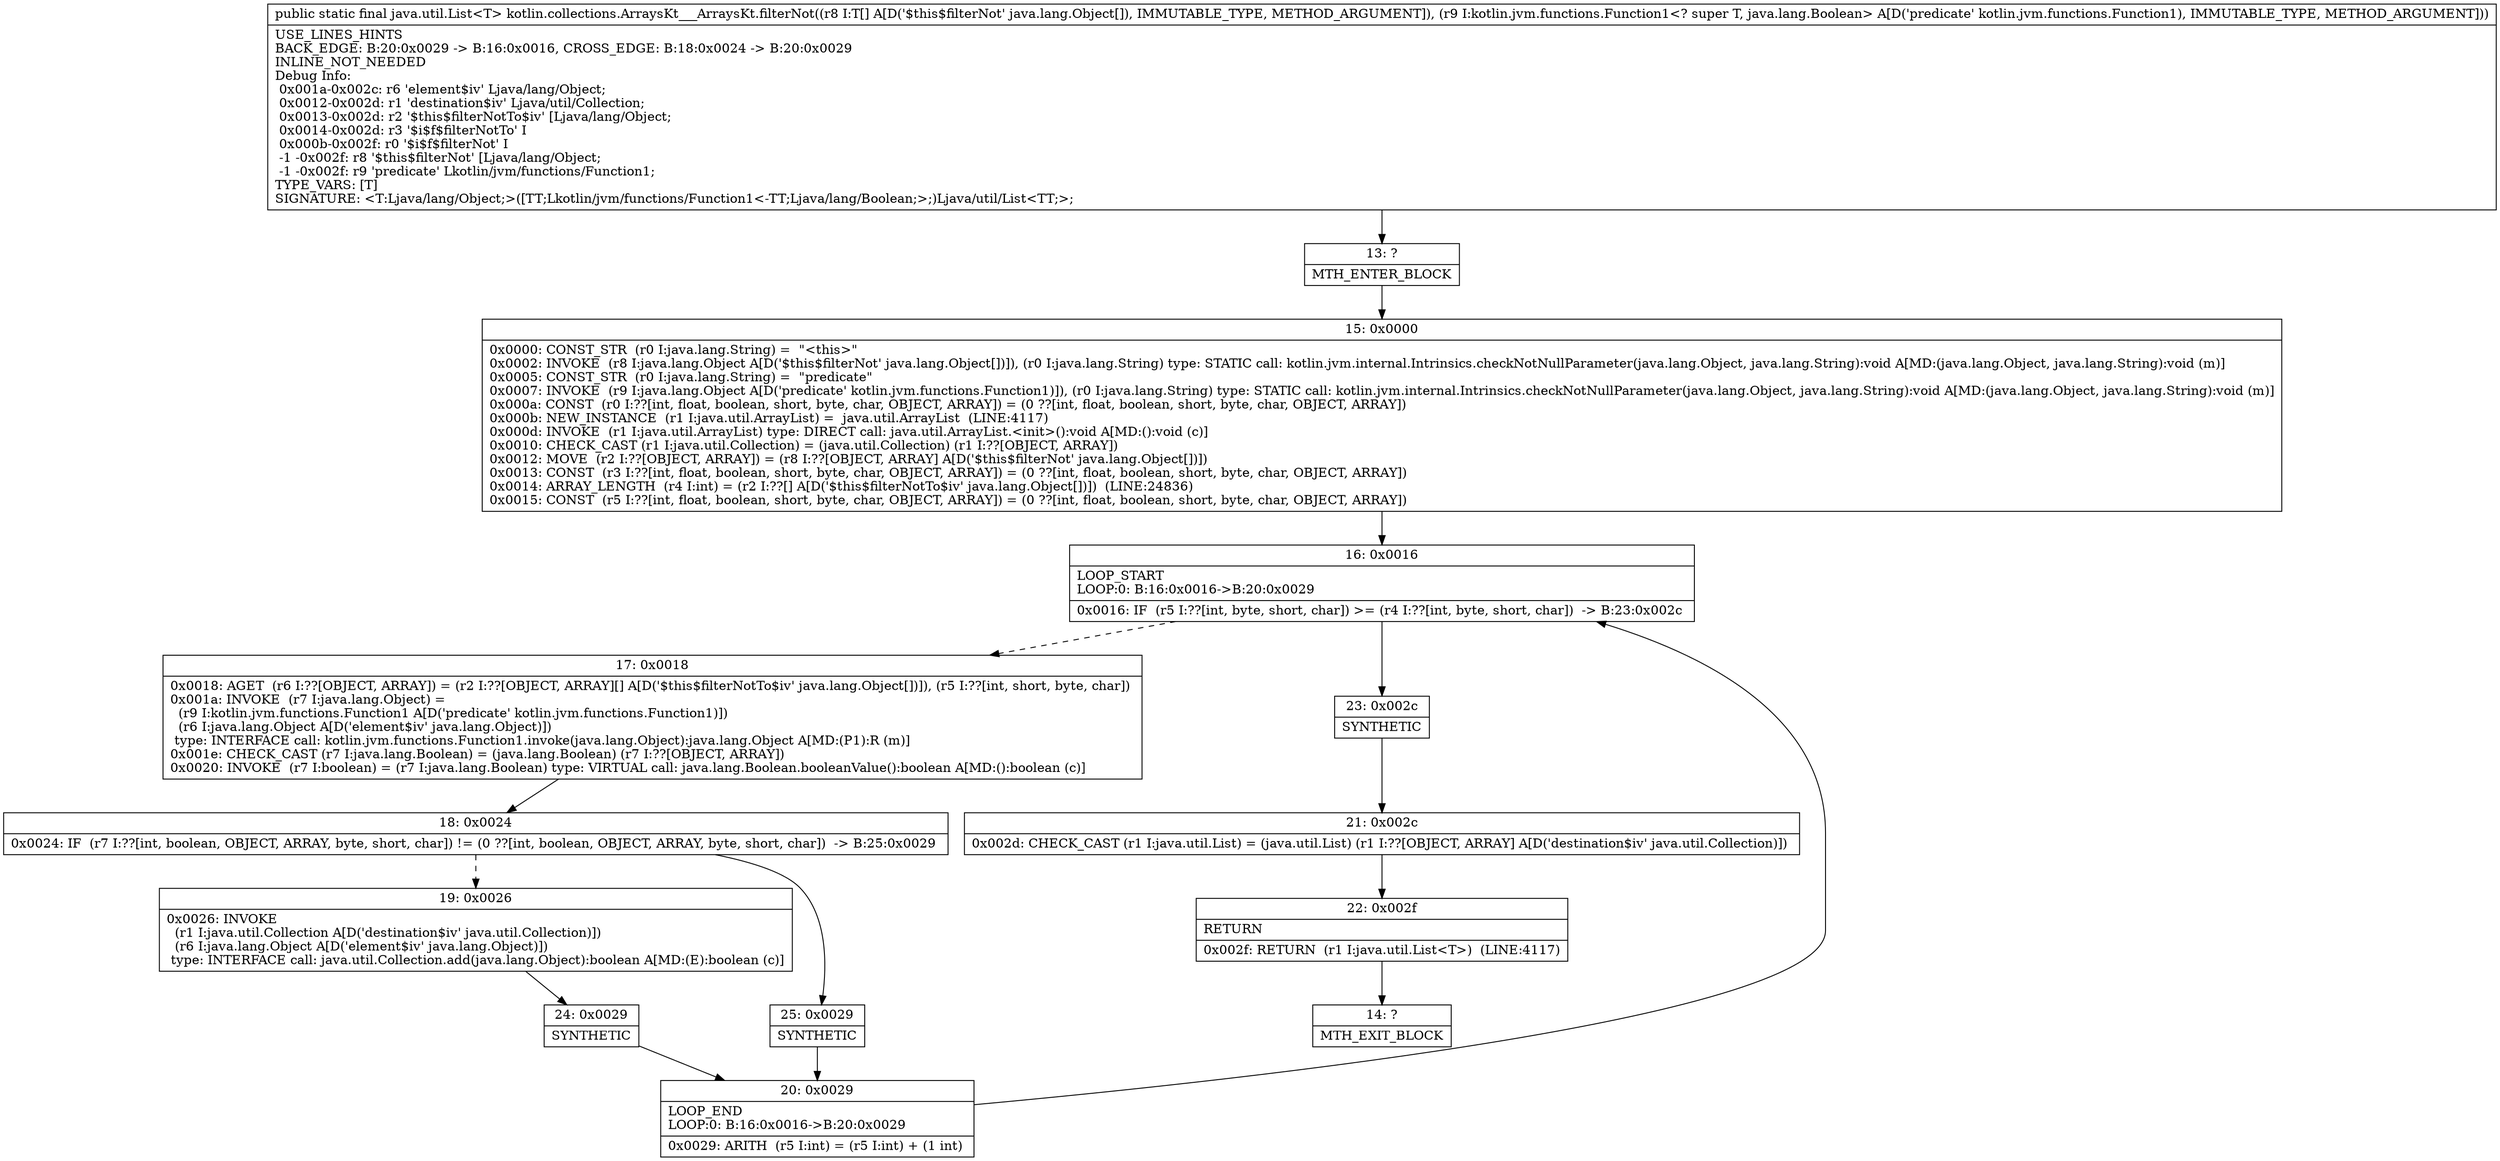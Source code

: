 digraph "CFG forkotlin.collections.ArraysKt___ArraysKt.filterNot([Ljava\/lang\/Object;Lkotlin\/jvm\/functions\/Function1;)Ljava\/util\/List;" {
Node_13 [shape=record,label="{13\:\ ?|MTH_ENTER_BLOCK\l}"];
Node_15 [shape=record,label="{15\:\ 0x0000|0x0000: CONST_STR  (r0 I:java.lang.String) =  \"\<this\>\" \l0x0002: INVOKE  (r8 I:java.lang.Object A[D('$this$filterNot' java.lang.Object[])]), (r0 I:java.lang.String) type: STATIC call: kotlin.jvm.internal.Intrinsics.checkNotNullParameter(java.lang.Object, java.lang.String):void A[MD:(java.lang.Object, java.lang.String):void (m)]\l0x0005: CONST_STR  (r0 I:java.lang.String) =  \"predicate\" \l0x0007: INVOKE  (r9 I:java.lang.Object A[D('predicate' kotlin.jvm.functions.Function1)]), (r0 I:java.lang.String) type: STATIC call: kotlin.jvm.internal.Intrinsics.checkNotNullParameter(java.lang.Object, java.lang.String):void A[MD:(java.lang.Object, java.lang.String):void (m)]\l0x000a: CONST  (r0 I:??[int, float, boolean, short, byte, char, OBJECT, ARRAY]) = (0 ??[int, float, boolean, short, byte, char, OBJECT, ARRAY]) \l0x000b: NEW_INSTANCE  (r1 I:java.util.ArrayList) =  java.util.ArrayList  (LINE:4117)\l0x000d: INVOKE  (r1 I:java.util.ArrayList) type: DIRECT call: java.util.ArrayList.\<init\>():void A[MD:():void (c)]\l0x0010: CHECK_CAST (r1 I:java.util.Collection) = (java.util.Collection) (r1 I:??[OBJECT, ARRAY]) \l0x0012: MOVE  (r2 I:??[OBJECT, ARRAY]) = (r8 I:??[OBJECT, ARRAY] A[D('$this$filterNot' java.lang.Object[])]) \l0x0013: CONST  (r3 I:??[int, float, boolean, short, byte, char, OBJECT, ARRAY]) = (0 ??[int, float, boolean, short, byte, char, OBJECT, ARRAY]) \l0x0014: ARRAY_LENGTH  (r4 I:int) = (r2 I:??[] A[D('$this$filterNotTo$iv' java.lang.Object[])])  (LINE:24836)\l0x0015: CONST  (r5 I:??[int, float, boolean, short, byte, char, OBJECT, ARRAY]) = (0 ??[int, float, boolean, short, byte, char, OBJECT, ARRAY]) \l}"];
Node_16 [shape=record,label="{16\:\ 0x0016|LOOP_START\lLOOP:0: B:16:0x0016\-\>B:20:0x0029\l|0x0016: IF  (r5 I:??[int, byte, short, char]) \>= (r4 I:??[int, byte, short, char])  \-\> B:23:0x002c \l}"];
Node_17 [shape=record,label="{17\:\ 0x0018|0x0018: AGET  (r6 I:??[OBJECT, ARRAY]) = (r2 I:??[OBJECT, ARRAY][] A[D('$this$filterNotTo$iv' java.lang.Object[])]), (r5 I:??[int, short, byte, char]) \l0x001a: INVOKE  (r7 I:java.lang.Object) = \l  (r9 I:kotlin.jvm.functions.Function1 A[D('predicate' kotlin.jvm.functions.Function1)])\l  (r6 I:java.lang.Object A[D('element$iv' java.lang.Object)])\l type: INTERFACE call: kotlin.jvm.functions.Function1.invoke(java.lang.Object):java.lang.Object A[MD:(P1):R (m)]\l0x001e: CHECK_CAST (r7 I:java.lang.Boolean) = (java.lang.Boolean) (r7 I:??[OBJECT, ARRAY]) \l0x0020: INVOKE  (r7 I:boolean) = (r7 I:java.lang.Boolean) type: VIRTUAL call: java.lang.Boolean.booleanValue():boolean A[MD:():boolean (c)]\l}"];
Node_18 [shape=record,label="{18\:\ 0x0024|0x0024: IF  (r7 I:??[int, boolean, OBJECT, ARRAY, byte, short, char]) != (0 ??[int, boolean, OBJECT, ARRAY, byte, short, char])  \-\> B:25:0x0029 \l}"];
Node_19 [shape=record,label="{19\:\ 0x0026|0x0026: INVOKE  \l  (r1 I:java.util.Collection A[D('destination$iv' java.util.Collection)])\l  (r6 I:java.lang.Object A[D('element$iv' java.lang.Object)])\l type: INTERFACE call: java.util.Collection.add(java.lang.Object):boolean A[MD:(E):boolean (c)]\l}"];
Node_24 [shape=record,label="{24\:\ 0x0029|SYNTHETIC\l}"];
Node_20 [shape=record,label="{20\:\ 0x0029|LOOP_END\lLOOP:0: B:16:0x0016\-\>B:20:0x0029\l|0x0029: ARITH  (r5 I:int) = (r5 I:int) + (1 int) \l}"];
Node_25 [shape=record,label="{25\:\ 0x0029|SYNTHETIC\l}"];
Node_23 [shape=record,label="{23\:\ 0x002c|SYNTHETIC\l}"];
Node_21 [shape=record,label="{21\:\ 0x002c|0x002d: CHECK_CAST (r1 I:java.util.List) = (java.util.List) (r1 I:??[OBJECT, ARRAY] A[D('destination$iv' java.util.Collection)]) \l}"];
Node_22 [shape=record,label="{22\:\ 0x002f|RETURN\l|0x002f: RETURN  (r1 I:java.util.List\<T\>)  (LINE:4117)\l}"];
Node_14 [shape=record,label="{14\:\ ?|MTH_EXIT_BLOCK\l}"];
MethodNode[shape=record,label="{public static final java.util.List\<T\> kotlin.collections.ArraysKt___ArraysKt.filterNot((r8 I:T[] A[D('$this$filterNot' java.lang.Object[]), IMMUTABLE_TYPE, METHOD_ARGUMENT]), (r9 I:kotlin.jvm.functions.Function1\<? super T, java.lang.Boolean\> A[D('predicate' kotlin.jvm.functions.Function1), IMMUTABLE_TYPE, METHOD_ARGUMENT]))  | USE_LINES_HINTS\lBACK_EDGE: B:20:0x0029 \-\> B:16:0x0016, CROSS_EDGE: B:18:0x0024 \-\> B:20:0x0029\lINLINE_NOT_NEEDED\lDebug Info:\l  0x001a\-0x002c: r6 'element$iv' Ljava\/lang\/Object;\l  0x0012\-0x002d: r1 'destination$iv' Ljava\/util\/Collection;\l  0x0013\-0x002d: r2 '$this$filterNotTo$iv' [Ljava\/lang\/Object;\l  0x0014\-0x002d: r3 '$i$f$filterNotTo' I\l  0x000b\-0x002f: r0 '$i$f$filterNot' I\l  \-1 \-0x002f: r8 '$this$filterNot' [Ljava\/lang\/Object;\l  \-1 \-0x002f: r9 'predicate' Lkotlin\/jvm\/functions\/Function1;\lTYPE_VARS: [T]\lSIGNATURE: \<T:Ljava\/lang\/Object;\>([TT;Lkotlin\/jvm\/functions\/Function1\<\-TT;Ljava\/lang\/Boolean;\>;)Ljava\/util\/List\<TT;\>;\l}"];
MethodNode -> Node_13;Node_13 -> Node_15;
Node_15 -> Node_16;
Node_16 -> Node_17[style=dashed];
Node_16 -> Node_23;
Node_17 -> Node_18;
Node_18 -> Node_19[style=dashed];
Node_18 -> Node_25;
Node_19 -> Node_24;
Node_24 -> Node_20;
Node_20 -> Node_16;
Node_25 -> Node_20;
Node_23 -> Node_21;
Node_21 -> Node_22;
Node_22 -> Node_14;
}

